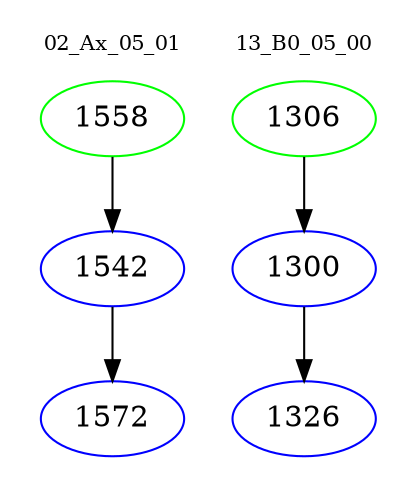 digraph{
subgraph cluster_0 {
color = white
label = "02_Ax_05_01";
fontsize=10;
T0_1558 [label="1558", color="green"]
T0_1558 -> T0_1542 [color="black"]
T0_1542 [label="1542", color="blue"]
T0_1542 -> T0_1572 [color="black"]
T0_1572 [label="1572", color="blue"]
}
subgraph cluster_1 {
color = white
label = "13_B0_05_00";
fontsize=10;
T1_1306 [label="1306", color="green"]
T1_1306 -> T1_1300 [color="black"]
T1_1300 [label="1300", color="blue"]
T1_1300 -> T1_1326 [color="black"]
T1_1326 [label="1326", color="blue"]
}
}
